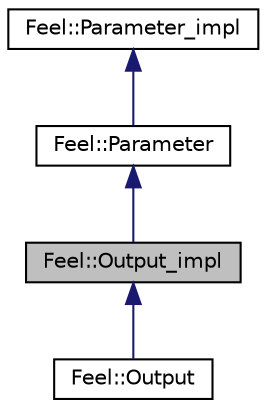 digraph "Feel::Output_impl"
{
 // LATEX_PDF_SIZE
  edge [fontname="Helvetica",fontsize="10",labelfontname="Helvetica",labelfontsize="10"];
  node [fontname="Helvetica",fontsize="10",shape=record];
  Node1 [label="Feel::Output_impl",height=0.2,width=0.4,color="black", fillcolor="grey75", style="filled", fontcolor="black",tooltip=" "];
  Node2 -> Node1 [dir="back",color="midnightblue",fontsize="10",style="solid",fontname="Helvetica"];
  Node2 [label="Feel::Parameter",height=0.2,width=0.4,color="black", fillcolor="white", style="filled",URL="$classFeel_1_1Parameter.html",tooltip="parameter class to describe code inputs"];
  Node3 -> Node2 [dir="back",color="midnightblue",fontsize="10",style="solid",fontname="Helvetica"];
  Node3 [label="Feel::Parameter_impl",height=0.2,width=0.4,color="black", fillcolor="white", style="filled",URL="$classFeel_1_1Parameter__impl.html",tooltip=" "];
  Node1 -> Node4 [dir="back",color="midnightblue",fontsize="10",style="solid",fontname="Helvetica"];
  Node4 [label="Feel::Output",height=0.2,width=0.4,color="black", fillcolor="white", style="filled",URL="$classFeel_1_1Output.html",tooltip="output class to describe code outputs"];
}
